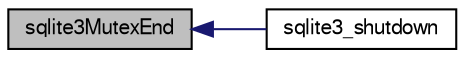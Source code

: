 digraph "sqlite3MutexEnd"
{
  edge [fontname="FreeSans",fontsize="10",labelfontname="FreeSans",labelfontsize="10"];
  node [fontname="FreeSans",fontsize="10",shape=record];
  rankdir="LR";
  Node601113 [label="sqlite3MutexEnd",height=0.2,width=0.4,color="black", fillcolor="grey75", style="filled", fontcolor="black"];
  Node601113 -> Node601114 [dir="back",color="midnightblue",fontsize="10",style="solid",fontname="FreeSans"];
  Node601114 [label="sqlite3_shutdown",height=0.2,width=0.4,color="black", fillcolor="white", style="filled",URL="$sqlite3_8h.html#aeaf9947fe863ba3d3aca061475e3af2e"];
}
